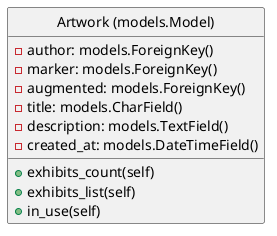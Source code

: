 @startuml

hide circle

class "Artwork (models.Model)" as C {
  {field} - author: models.ForeignKey()
  {field} - marker: models.ForeignKey()
  {field} - augmented: models.ForeignKey()
  {field} - title: models.CharField()
  {field} - description: models.TextField()
  {field} - created_at: models.DateTimeField()
  {method} + exhibits_count(self)
  {method} + exhibits_list(self)
  {method} + in_use(self)
}

@enduml
